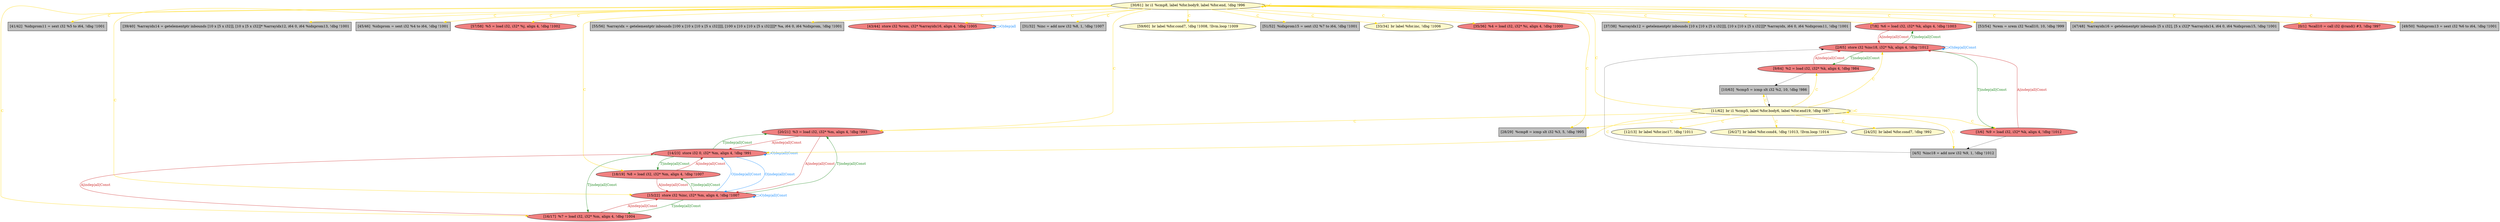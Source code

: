 
digraph G {


node510 [fillcolor=grey,label="[41/42]  %idxprom11 = sext i32 %5 to i64, !dbg !1001",shape=rectangle,style=filled ]
node509 [fillcolor=lightcoral,label="[20/21]  %3 = load i32, i32* %m, align 4, !dbg !993",shape=ellipse,style=filled ]
node511 [fillcolor=lightcoral,label="[14/23]  store i32 0, i32* %m, align 4, !dbg !991",shape=ellipse,style=filled ]
node508 [fillcolor=grey,label="[39/40]  %arrayidx14 = getelementptr inbounds [10 x [5 x i32]], [10 x [5 x i32]]* %arrayidx12, i64 0, i64 %idxprom13, !dbg !1001",shape=rectangle,style=filled ]
node506 [fillcolor=grey,label="[45/46]  %idxprom = sext i32 %4 to i64, !dbg !1001",shape=rectangle,style=filled ]
node504 [fillcolor=lightcoral,label="[57/58]  %5 = load i32, i32* %j, align 4, !dbg !1002",shape=ellipse,style=filled ]
node502 [fillcolor=lightcoral,label="[15/22]  store i32 %inc, i32* %m, align 4, !dbg !1007",shape=ellipse,style=filled ]
node501 [fillcolor=grey,label="[55/56]  %arrayidx = getelementptr inbounds [100 x [10 x [10 x [5 x i32]]]], [100 x [10 x [10 x [5 x i32]]]]* %a, i64 0, i64 %idxprom, !dbg !1001",shape=rectangle,style=filled ]
node505 [fillcolor=lightcoral,label="[43/44]  store i32 %rem, i32* %arrayidx16, align 4, !dbg !1005",shape=ellipse,style=filled ]
node500 [fillcolor=grey,label="[31/32]  %inc = add nsw i32 %8, 1, !dbg !1007",shape=rectangle,style=filled ]
node499 [fillcolor=lightcoral,label="[16/17]  %7 = load i32, i32* %m, align 4, !dbg !1004",shape=ellipse,style=filled ]
node497 [fillcolor=lemonchiffon,label="[59/60]  br label %for.cond7, !dbg !1008, !llvm.loop !1009",shape=ellipse,style=filled ]
node495 [fillcolor=lemonchiffon,label="[11/62]  br i1 %cmp5, label %for.body6, label %for.end19, !dbg !987",shape=ellipse,style=filled ]
node484 [fillcolor=grey,label="[51/52]  %idxprom15 = sext i32 %7 to i64, !dbg !1001",shape=rectangle,style=filled ]
node482 [fillcolor=lemonchiffon,label="[33/34]  br label %for.inc, !dbg !1006",shape=ellipse,style=filled ]
node481 [fillcolor=lightcoral,label="[35/36]  %4 = load i32, i32* %i, align 4, !dbg !1000",shape=ellipse,style=filled ]
node507 [fillcolor=lightcoral,label="[18/19]  %8 = load i32, i32* %m, align 4, !dbg !1007",shape=ellipse,style=filled ]
node489 [fillcolor=grey,label="[28/29]  %cmp8 = icmp slt i32 %3, 5, !dbg !995",shape=rectangle,style=filled ]
node503 [fillcolor=grey,label="[37/38]  %arrayidx12 = getelementptr inbounds [10 x [10 x [5 x i32]]], [10 x [10 x [5 x i32]]]* %arrayidx, i64 0, i64 %idxprom11, !dbg !1001",shape=rectangle,style=filled ]
node498 [fillcolor=lightcoral,label="[7/8]  %6 = load i32, i32* %k, align 4, !dbg !1003",shape=ellipse,style=filled ]
node483 [fillcolor=grey,label="[53/54]  %rem = srem i32 %call10, 10, !dbg !999",shape=rectangle,style=filled ]
node496 [fillcolor=grey,label="[47/48]  %arrayidx16 = getelementptr inbounds [5 x i32], [5 x i32]* %arrayidx14, i64 0, i64 %idxprom15, !dbg !1001",shape=rectangle,style=filled ]
node487 [fillcolor=lemonchiffon,label="[12/13]  br label %for.inc17, !dbg !1011",shape=ellipse,style=filled ]
node492 [fillcolor=lightcoral,label="[9/64]  %2 = load i32, i32* %k, align 4, !dbg !984",shape=ellipse,style=filled ]
node486 [fillcolor=lightcoral,label="[3/6]  %9 = load i32, i32* %k, align 4, !dbg !1012",shape=ellipse,style=filled ]
node485 [fillcolor=grey,label="[4/5]  %inc18 = add nsw i32 %9, 1, !dbg !1012",shape=rectangle,style=filled ]
node488 [fillcolor=lemonchiffon,label="[26/27]  br label %for.cond4, !dbg !1013, !llvm.loop !1014",shape=ellipse,style=filled ]
node479 [fillcolor=lightcoral,label="[0/1]  %call10 = call i32 @rand() #3, !dbg !997",shape=ellipse,style=filled ]
node490 [fillcolor=lemonchiffon,label="[30/61]  br i1 %cmp8, label %for.body9, label %for.end, !dbg !996",shape=ellipse,style=filled ]
node491 [fillcolor=grey,label="[10/63]  %cmp5 = icmp slt i32 %2, 10, !dbg !986",shape=rectangle,style=filled ]
node493 [fillcolor=lemonchiffon,label="[24/25]  br label %for.cond7, !dbg !992",shape=ellipse,style=filled ]
node480 [fillcolor=lightcoral,label="[2/65]  store i32 %inc18, i32* %k, align 4, !dbg !1012",shape=ellipse,style=filled ]
node494 [fillcolor=grey,label="[49/50]  %idxprom13 = sext i32 %6 to i64, !dbg !1001",shape=rectangle,style=filled ]

node495->node486 [style=solid,color=gold,label="C",penwidth=1.0,fontcolor=gold ]
node490->node483 [style=solid,color=gold,label="C",penwidth=1.0,fontcolor=gold ]
node495->node487 [style=solid,color=gold,label="C",penwidth=1.0,fontcolor=gold ]
node490->node507 [style=solid,color=gold,label="C",penwidth=1.0,fontcolor=gold ]
node490->node481 [style=solid,color=gold,label="C",penwidth=1.0,fontcolor=gold ]
node495->node493 [style=solid,color=gold,label="C",penwidth=1.0,fontcolor=gold ]
node509->node511 [style=solid,color=firebrick3,label="A|indep|all|Const",penwidth=1.0,fontcolor=firebrick3 ]
node509->node502 [style=solid,color=firebrick3,label="A|indep|all|Const",penwidth=1.0,fontcolor=firebrick3 ]
node490->node500 [style=solid,color=gold,label="C",penwidth=1.0,fontcolor=gold ]
node511->node499 [style=solid,color=forestgreen,label="T|indep|all|Const",penwidth=1.0,fontcolor=forestgreen ]
node490->node499 [style=solid,color=gold,label="C",penwidth=1.0,fontcolor=gold ]
node486->node480 [style=solid,color=firebrick3,label="A|indep|all|Const",penwidth=1.0,fontcolor=firebrick3 ]
node480->node486 [style=solid,color=forestgreen,label="T|indep|all|Const",penwidth=1.0,fontcolor=forestgreen ]
node511->node507 [style=solid,color=forestgreen,label="T|indep|all|Const",penwidth=1.0,fontcolor=forestgreen ]
node502->node511 [style=solid,color=dodgerblue,label="O|indep|all|Const",penwidth=1.0,fontcolor=dodgerblue ]
node490->node494 [style=solid,color=gold,label="C",penwidth=1.0,fontcolor=gold ]
node511->node502 [style=solid,color=dodgerblue,label="O|indep|all|Const",penwidth=1.0,fontcolor=dodgerblue ]
node511->node509 [style=solid,color=forestgreen,label="T|indep|all|Const",penwidth=1.0,fontcolor=forestgreen ]
node490->node498 [style=solid,color=gold,label="C",penwidth=1.0,fontcolor=gold ]
node498->node480 [style=solid,color=firebrick3,label="A|indep|all|Const",penwidth=1.0,fontcolor=firebrick3 ]
node495->node509 [style=solid,color=gold,label="C",penwidth=1.0,fontcolor=gold ]
node495->node491 [style=solid,color=gold,label="C",penwidth=1.0,fontcolor=gold ]
node490->node508 [style=solid,color=gold,label="C",penwidth=1.0,fontcolor=gold ]
node502->node499 [style=solid,color=forestgreen,label="T|indep|all|Const",penwidth=1.0,fontcolor=forestgreen ]
node490->node506 [style=solid,color=gold,label="C",penwidth=1.0,fontcolor=gold ]
node502->node509 [style=solid,color=forestgreen,label="T|indep|all|Const",penwidth=1.0,fontcolor=forestgreen ]
node495->node492 [style=solid,color=gold,label="C",penwidth=1.0,fontcolor=gold ]
node490->node510 [style=solid,color=gold,label="C",penwidth=1.0,fontcolor=gold ]
node490->node496 [style=solid,color=gold,label="C",penwidth=1.0,fontcolor=gold ]
node490->node505 [style=solid,color=gold,label="C",penwidth=1.0,fontcolor=gold ]
node495->node480 [style=solid,color=gold,label="C",penwidth=1.0,fontcolor=gold ]
node507->node511 [style=solid,color=firebrick3,label="A|indep|all|Const",penwidth=1.0,fontcolor=firebrick3 ]
node495->node485 [style=solid,color=gold,label="C",penwidth=1.0,fontcolor=gold ]
node507->node502 [style=solid,color=firebrick3,label="A|indep|all|Const",penwidth=1.0,fontcolor=firebrick3 ]
node490->node503 [style=solid,color=gold,label="C",penwidth=1.0,fontcolor=gold ]
node490->node501 [style=solid,color=gold,label="C",penwidth=1.0,fontcolor=gold ]
node502->node507 [style=solid,color=forestgreen,label="T|indep|all|Const",penwidth=1.0,fontcolor=forestgreen ]
node495->node511 [style=solid,color=gold,label="C",penwidth=1.0,fontcolor=gold ]
node495->node490 [style=solid,color=gold,label="C",penwidth=1.0,fontcolor=gold ]
node492->node480 [style=solid,color=firebrick3,label="A|indep|all|Const",penwidth=1.0,fontcolor=firebrick3 ]
node490->node509 [style=solid,color=gold,label="C",penwidth=1.0,fontcolor=gold ]
node495->node489 [style=solid,color=gold,label="C",penwidth=1.0,fontcolor=gold ]
node490->node504 [style=solid,color=gold,label="C",penwidth=1.0,fontcolor=gold ]
node490->node497 [style=solid,color=gold,label="C",penwidth=1.0,fontcolor=gold ]
node505->node505 [style=solid,color=dodgerblue,label="O|dep|all",penwidth=1.0,fontcolor=dodgerblue ]
node492->node491 [style=solid,color=black,label="",penwidth=0.5,fontcolor=black ]
node491->node495 [style=solid,color=black,label="",penwidth=0.5,fontcolor=black ]
node490->node489 [style=solid,color=gold,label="C",penwidth=1.0,fontcolor=gold ]
node490->node482 [style=solid,color=gold,label="C",penwidth=1.0,fontcolor=gold ]
node490->node484 [style=solid,color=gold,label="C",penwidth=1.0,fontcolor=gold ]
node490->node502 [style=solid,color=gold,label="C",penwidth=1.0,fontcolor=gold ]
node490->node490 [style=solid,color=gold,label="C",penwidth=1.0,fontcolor=gold ]
node490->node479 [style=solid,color=gold,label="C",penwidth=1.0,fontcolor=gold ]
node495->node495 [style=solid,color=gold,label="C",penwidth=1.0,fontcolor=gold ]
node480->node492 [style=solid,color=forestgreen,label="T|indep|all|Const",penwidth=1.0,fontcolor=forestgreen ]
node502->node502 [style=solid,color=dodgerblue,label="O|dep|all|Const",penwidth=1.0,fontcolor=dodgerblue ]
node480->node498 [style=solid,color=forestgreen,label="T|indep|all|Const",penwidth=1.0,fontcolor=forestgreen ]
node480->node480 [style=solid,color=dodgerblue,label="O|dep|all|Const",penwidth=1.0,fontcolor=dodgerblue ]
node511->node511 [style=solid,color=dodgerblue,label="O|dep|all|Const",penwidth=1.0,fontcolor=dodgerblue ]
node486->node485 [style=solid,color=black,label="",penwidth=0.5,fontcolor=black ]
node499->node511 [style=solid,color=firebrick3,label="A|indep|all|Const",penwidth=1.0,fontcolor=firebrick3 ]
node499->node502 [style=solid,color=firebrick3,label="A|indep|all|Const",penwidth=1.0,fontcolor=firebrick3 ]
node495->node488 [style=solid,color=gold,label="C",penwidth=1.0,fontcolor=gold ]
node485->node480 [style=solid,color=black,label="",penwidth=0.5,fontcolor=black ]


}
